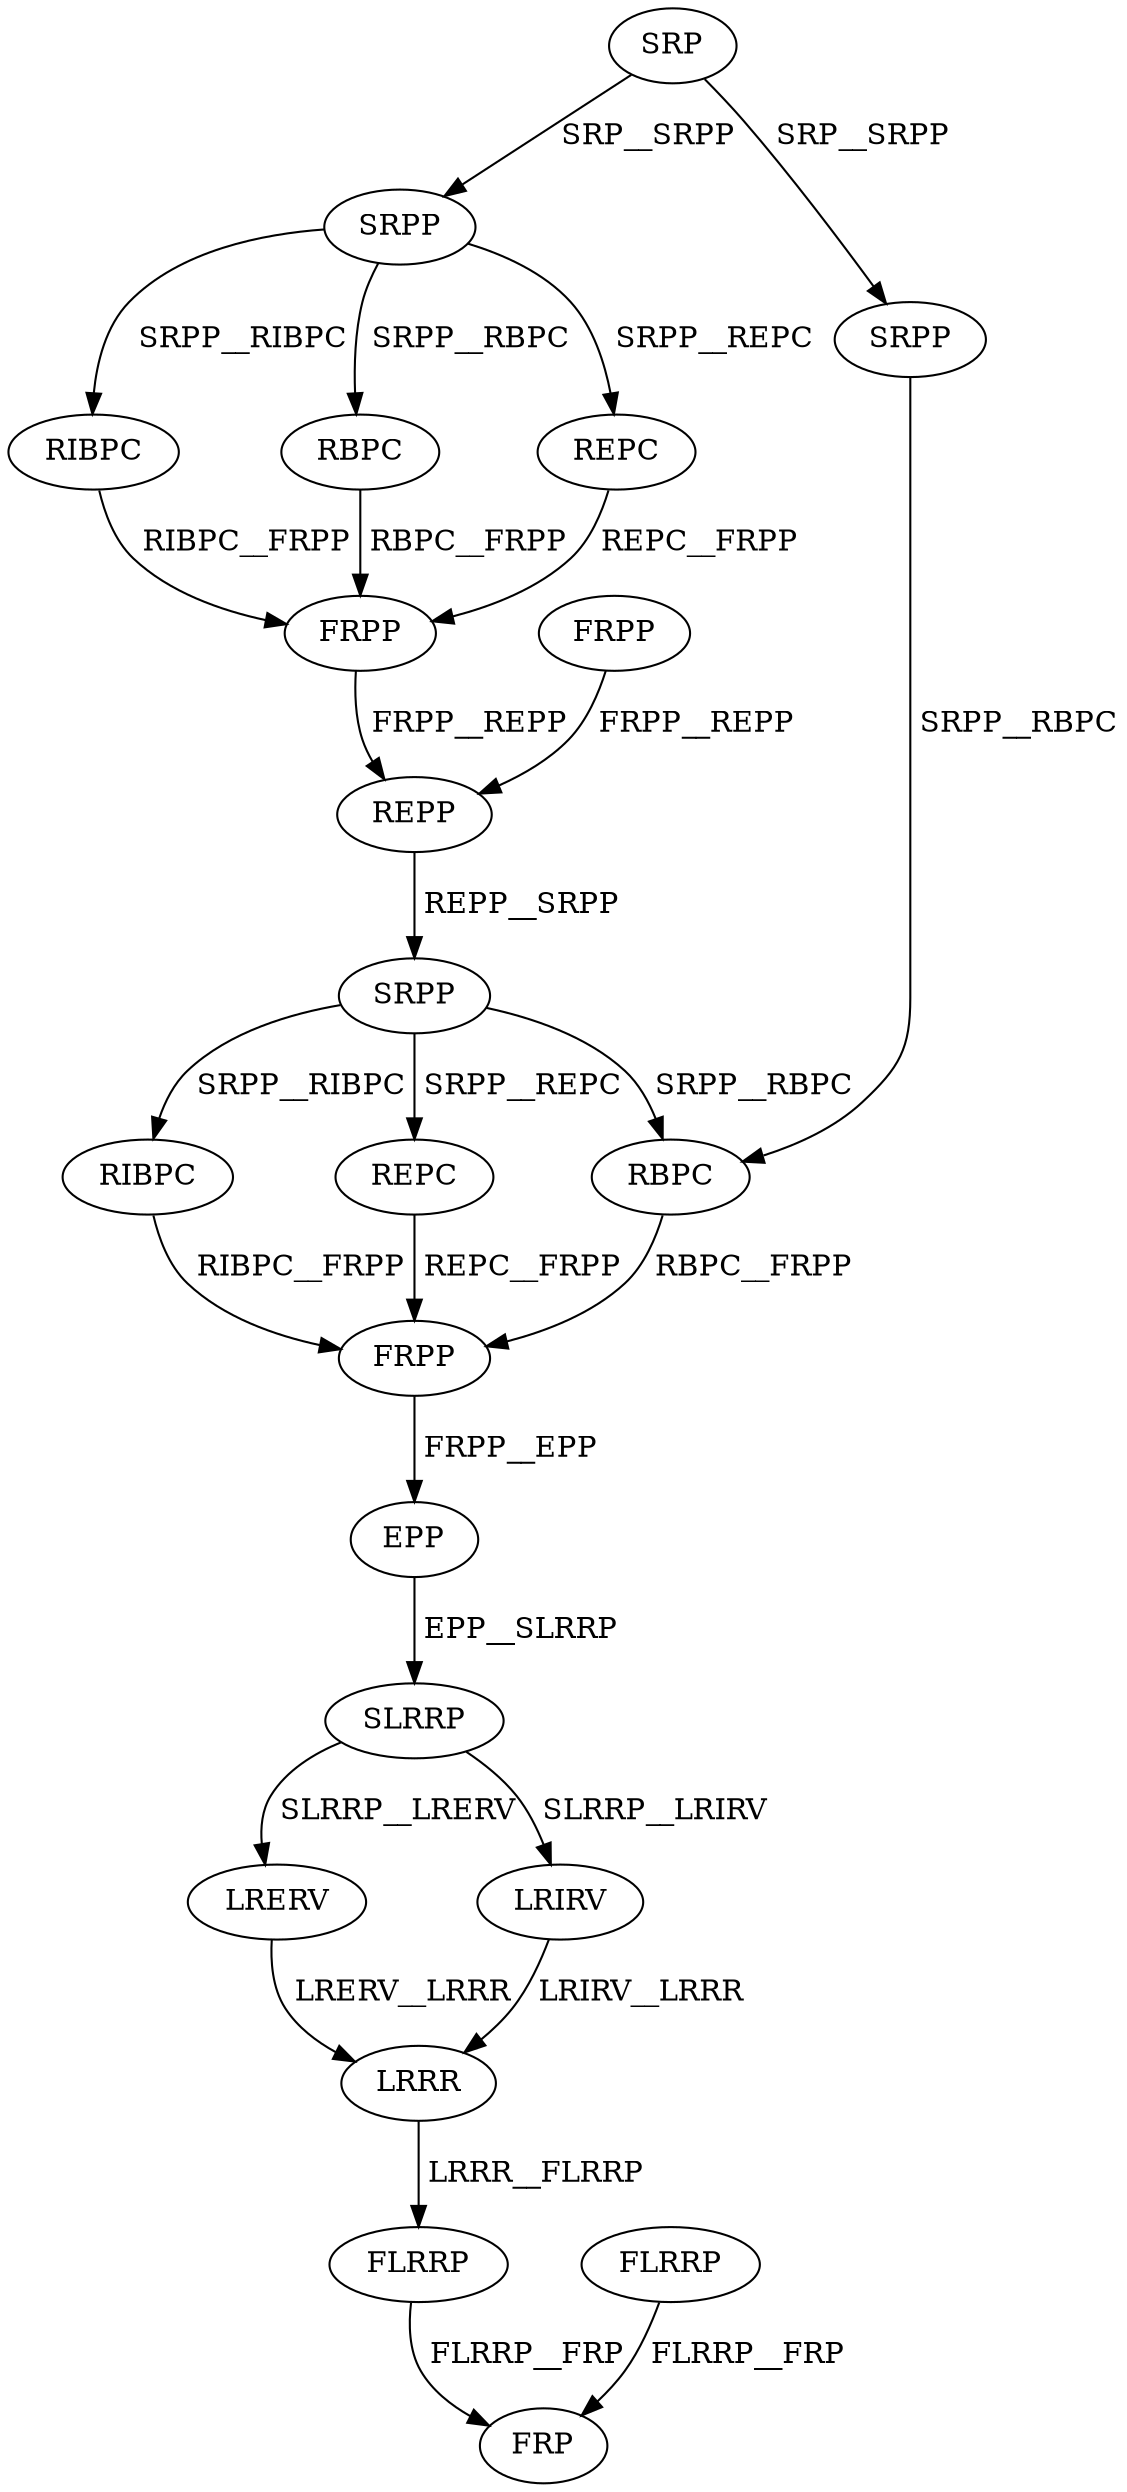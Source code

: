 digraph G { 
1 [label="SRP",color=black,fontcolor=black];
2 [label="SRPP",color=black,fontcolor=black];
3 [label="FRPP",color=black,fontcolor=black];
4 [label="RBPC",color=black,fontcolor=black];
5 [label="REPC",color=black,fontcolor=black];
6 [label="RIBPC",color=black,fontcolor=black];
7 [label="FRPP",color=black,fontcolor=black];
8 [label="SRPP",color=black,fontcolor=black];
9 [label="REPP",color=black,fontcolor=black];
10 [label="SRPP",color=black,fontcolor=black];
11 [label="RBPC",color=black,fontcolor=black];
12 [label="RIBPC",color=black,fontcolor=black];
13 [label="REPC",color=black,fontcolor=black];
14 [label="FRPP",color=black,fontcolor=black];
15 [label="EPP",color=black,fontcolor=black];
16 [label="SLRRP",color=black,fontcolor=black];
17 [label="LRERV",color=black,fontcolor=black];
18 [label="LRIRV",color=black,fontcolor=black];
19 [label="FLRRP",color=black,fontcolor=black];
20 [label="LRRR",color=black,fontcolor=black];
21 [label="FLRRP",color=black,fontcolor=black];
22 [label="FRP",color=black,fontcolor=black];
1->2[label=" SRP__SRPP",color=black,fontcolor=black];
1->8[label=" SRP__SRPP",color=black,fontcolor=black];
2->4[label=" SRPP__RBPC",color=black,fontcolor=black];
2->5[label=" SRPP__REPC",color=black,fontcolor=black];
2->6[label=" SRPP__RIBPC",color=black,fontcolor=black];
3->9[label=" FRPP__REPP",color=black,fontcolor=black];
4->7[label=" RBPC__FRPP",color=black,fontcolor=black];
5->7[label=" REPC__FRPP",color=black,fontcolor=black];
6->7[label=" RIBPC__FRPP",color=black,fontcolor=black];
7->9[label=" FRPP__REPP",color=black,fontcolor=black];
8->11[label=" SRPP__RBPC",color=black,fontcolor=black];
9->10[label=" REPP__SRPP",color=black,fontcolor=black];
10->11[label=" SRPP__RBPC",color=black,fontcolor=black];
10->12[label=" SRPP__RIBPC",color=black,fontcolor=black];
10->13[label=" SRPP__REPC",color=black,fontcolor=black];
11->14[label=" RBPC__FRPP",color=black,fontcolor=black];
12->14[label=" RIBPC__FRPP",color=black,fontcolor=black];
13->14[label=" REPC__FRPP",color=black,fontcolor=black];
14->15[label=" FRPP__EPP",color=black,fontcolor=black];
15->16[label=" EPP__SLRRP",color=black,fontcolor=black];
16->17[label=" SLRRP__LRERV",color=black,fontcolor=black];
16->18[label=" SLRRP__LRIRV",color=black,fontcolor=black];
17->20[label=" LRERV__LRRR",color=black,fontcolor=black];
18->20[label=" LRIRV__LRRR",color=black,fontcolor=black];
19->22[label=" FLRRP__FRP",color=black,fontcolor=black];
20->21[label=" LRRR__FLRRP",color=black,fontcolor=black];
21->22[label=" FLRRP__FRP",color=black,fontcolor=black];
}
